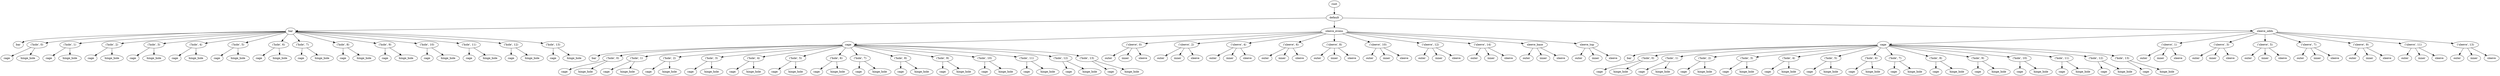 digraph default {
    root_1 [label="root"];
    default_2 [label="default"];
    bar_3 [label="bar"];
    bar_4 [label="bar"];
    hole_5 [label="\('hole',\ 0\)"];
    cage_6 [label="cage"];
    hinge_hole_7 [label="hinge_hole"];
    hole_8 [label="\('hole',\ 1\)"];
    cage_9 [label="cage"];
    hinge_hole_10 [label="hinge_hole"];
    hole_11 [label="\('hole',\ 2\)"];
    cage_12 [label="cage"];
    hinge_hole_13 [label="hinge_hole"];
    hole_14 [label="\('hole',\ 3\)"];
    cage_15 [label="cage"];
    hinge_hole_16 [label="hinge_hole"];
    hole_17 [label="\('hole',\ 4\)"];
    cage_18 [label="cage"];
    hinge_hole_19 [label="hinge_hole"];
    hole_20 [label="\('hole',\ 5\)"];
    cage_21 [label="cage"];
    hinge_hole_22 [label="hinge_hole"];
    hole_23 [label="\('hole',\ 6\)"];
    cage_24 [label="cage"];
    hinge_hole_25 [label="hinge_hole"];
    hole_26 [label="\('hole',\ 7\)"];
    cage_27 [label="cage"];
    hinge_hole_28 [label="hinge_hole"];
    hole_29 [label="\('hole',\ 8\)"];
    cage_30 [label="cage"];
    hinge_hole_31 [label="hinge_hole"];
    hole_32 [label="\('hole',\ 9\)"];
    cage_33 [label="cage"];
    hinge_hole_34 [label="hinge_hole"];
    hole_35 [label="\('hole',\ 10\)"];
    cage_36 [label="cage"];
    hinge_hole_37 [label="hinge_hole"];
    hole_38 [label="\('hole',\ 11\)"];
    cage_39 [label="cage"];
    hinge_hole_40 [label="hinge_hole"];
    hole_41 [label="\('hole',\ 12\)"];
    cage_42 [label="cage"];
    hinge_hole_43 [label="hinge_hole"];
    hole_44 [label="\('hole',\ 13\)"];
    cage_45 [label="cage"];
    hinge_hole_46 [label="hinge_hole"];
    sleeve_evens_47 [label="sleeve_evens"];
    cage_48 [label="cage"];
    bar_49 [label="bar"];
    hole_50 [label="\('hole',\ 0\)"];
    cage_51 [label="cage"];
    hinge_hole_52 [label="hinge_hole"];
    hole_53 [label="\('hole',\ 1\)"];
    cage_54 [label="cage"];
    hinge_hole_55 [label="hinge_hole"];
    hole_56 [label="\('hole',\ 2\)"];
    cage_57 [label="cage"];
    hinge_hole_58 [label="hinge_hole"];
    hole_59 [label="\('hole',\ 3\)"];
    cage_60 [label="cage"];
    hinge_hole_61 [label="hinge_hole"];
    hole_62 [label="\('hole',\ 4\)"];
    cage_63 [label="cage"];
    hinge_hole_64 [label="hinge_hole"];
    hole_65 [label="\('hole',\ 5\)"];
    cage_66 [label="cage"];
    hinge_hole_67 [label="hinge_hole"];
    hole_68 [label="\('hole',\ 6\)"];
    cage_69 [label="cage"];
    hinge_hole_70 [label="hinge_hole"];
    hole_71 [label="\('hole',\ 7\)"];
    cage_72 [label="cage"];
    hinge_hole_73 [label="hinge_hole"];
    hole_74 [label="\('hole',\ 8\)"];
    cage_75 [label="cage"];
    hinge_hole_76 [label="hinge_hole"];
    hole_77 [label="\('hole',\ 9\)"];
    cage_78 [label="cage"];
    hinge_hole_79 [label="hinge_hole"];
    hole_80 [label="\('hole',\ 10\)"];
    cage_81 [label="cage"];
    hinge_hole_82 [label="hinge_hole"];
    hole_83 [label="\('hole',\ 11\)"];
    cage_84 [label="cage"];
    hinge_hole_85 [label="hinge_hole"];
    hole_86 [label="\('hole',\ 12\)"];
    cage_87 [label="cage"];
    hinge_hole_88 [label="hinge_hole"];
    hole_89 [label="\('hole',\ 13\)"];
    cage_90 [label="cage"];
    hinge_hole_91 [label="hinge_hole"];
    sleeve_92 [label="\('sleeve',\ 0\)"];
    outer_93 [label="outer"];
    inner_94 [label="inner"];
    sleeve_95 [label="sleeve"];
    sleeve_96 [label="\('sleeve',\ 2\)"];
    outer_97 [label="outer"];
    inner_98 [label="inner"];
    sleeve_99 [label="sleeve"];
    sleeve_100 [label="\('sleeve',\ 4\)"];
    outer_101 [label="outer"];
    inner_102 [label="inner"];
    sleeve_103 [label="sleeve"];
    sleeve_104 [label="\('sleeve',\ 6\)"];
    outer_105 [label="outer"];
    inner_106 [label="inner"];
    sleeve_107 [label="sleeve"];
    sleeve_108 [label="\('sleeve',\ 8\)"];
    outer_109 [label="outer"];
    inner_110 [label="inner"];
    sleeve_111 [label="sleeve"];
    sleeve_112 [label="\('sleeve',\ 10\)"];
    outer_113 [label="outer"];
    inner_114 [label="inner"];
    sleeve_115 [label="sleeve"];
    sleeve_116 [label="\('sleeve',\ 12\)"];
    outer_117 [label="outer"];
    inner_118 [label="inner"];
    sleeve_119 [label="sleeve"];
    sleeve_120 [label="\('sleeve',\ 14\)"];
    outer_121 [label="outer"];
    inner_122 [label="inner"];
    sleeve_123 [label="sleeve"];
    sleeve_base_124 [label="sleeve_base"];
    outer_125 [label="outer"];
    inner_126 [label="inner"];
    sleeve_127 [label="sleeve"];
    sleeve_top_128 [label="sleeve_top"];
    outer_129 [label="outer"];
    inner_130 [label="inner"];
    sleeve_131 [label="sleeve"];
    sleeve_odds_132 [label="sleeve_odds"];
    cage_133 [label="cage"];
    bar_134 [label="bar"];
    hole_135 [label="\('hole',\ 0\)"];
    cage_136 [label="cage"];
    hinge_hole_137 [label="hinge_hole"];
    hole_138 [label="\('hole',\ 1\)"];
    cage_139 [label="cage"];
    hinge_hole_140 [label="hinge_hole"];
    hole_141 [label="\('hole',\ 2\)"];
    cage_142 [label="cage"];
    hinge_hole_143 [label="hinge_hole"];
    hole_144 [label="\('hole',\ 3\)"];
    cage_145 [label="cage"];
    hinge_hole_146 [label="hinge_hole"];
    hole_147 [label="\('hole',\ 4\)"];
    cage_148 [label="cage"];
    hinge_hole_149 [label="hinge_hole"];
    hole_150 [label="\('hole',\ 5\)"];
    cage_151 [label="cage"];
    hinge_hole_152 [label="hinge_hole"];
    hole_153 [label="\('hole',\ 6\)"];
    cage_154 [label="cage"];
    hinge_hole_155 [label="hinge_hole"];
    hole_156 [label="\('hole',\ 7\)"];
    cage_157 [label="cage"];
    hinge_hole_158 [label="hinge_hole"];
    hole_159 [label="\('hole',\ 8\)"];
    cage_160 [label="cage"];
    hinge_hole_161 [label="hinge_hole"];
    hole_162 [label="\('hole',\ 9\)"];
    cage_163 [label="cage"];
    hinge_hole_164 [label="hinge_hole"];
    hole_165 [label="\('hole',\ 10\)"];
    cage_166 [label="cage"];
    hinge_hole_167 [label="hinge_hole"];
    hole_168 [label="\('hole',\ 11\)"];
    cage_169 [label="cage"];
    hinge_hole_170 [label="hinge_hole"];
    hole_171 [label="\('hole',\ 12\)"];
    cage_172 [label="cage"];
    hinge_hole_173 [label="hinge_hole"];
    hole_174 [label="\('hole',\ 13\)"];
    cage_175 [label="cage"];
    hinge_hole_176 [label="hinge_hole"];
    sleeve_177 [label="\('sleeve',\ 1\)"];
    outer_178 [label="outer"];
    inner_179 [label="inner"];
    sleeve_180 [label="sleeve"];
    sleeve_181 [label="\('sleeve',\ 3\)"];
    outer_182 [label="outer"];
    inner_183 [label="inner"];
    sleeve_184 [label="sleeve"];
    sleeve_185 [label="\('sleeve',\ 5\)"];
    outer_186 [label="outer"];
    inner_187 [label="inner"];
    sleeve_188 [label="sleeve"];
    sleeve_189 [label="\('sleeve',\ 7\)"];
    outer_190 [label="outer"];
    inner_191 [label="inner"];
    sleeve_192 [label="sleeve"];
    sleeve_193 [label="\('sleeve',\ 9\)"];
    outer_194 [label="outer"];
    inner_195 [label="inner"];
    sleeve_196 [label="sleeve"];
    sleeve_197 [label="\('sleeve',\ 11\)"];
    outer_198 [label="outer"];
    inner_199 [label="inner"];
    sleeve_200 [label="sleeve"];
    sleeve_201 [label="\('sleeve',\ 13\)"];
    outer_202 [label="outer"];
    inner_203 [label="inner"];
    sleeve_204 [label="sleeve"];
    root_1 -> default_2;
    default_2 -> bar_3;
    bar_3 -> bar_4;
    bar_3 -> hole_5;
    hole_5 -> cage_6;
    hole_5 -> hinge_hole_7;
    bar_3 -> hole_8;
    hole_8 -> cage_9;
    hole_8 -> hinge_hole_10;
    bar_3 -> hole_11;
    hole_11 -> cage_12;
    hole_11 -> hinge_hole_13;
    bar_3 -> hole_14;
    hole_14 -> cage_15;
    hole_14 -> hinge_hole_16;
    bar_3 -> hole_17;
    hole_17 -> cage_18;
    hole_17 -> hinge_hole_19;
    bar_3 -> hole_20;
    hole_20 -> cage_21;
    hole_20 -> hinge_hole_22;
    bar_3 -> hole_23;
    hole_23 -> cage_24;
    hole_23 -> hinge_hole_25;
    bar_3 -> hole_26;
    hole_26 -> cage_27;
    hole_26 -> hinge_hole_28;
    bar_3 -> hole_29;
    hole_29 -> cage_30;
    hole_29 -> hinge_hole_31;
    bar_3 -> hole_32;
    hole_32 -> cage_33;
    hole_32 -> hinge_hole_34;
    bar_3 -> hole_35;
    hole_35 -> cage_36;
    hole_35 -> hinge_hole_37;
    bar_3 -> hole_38;
    hole_38 -> cage_39;
    hole_38 -> hinge_hole_40;
    bar_3 -> hole_41;
    hole_41 -> cage_42;
    hole_41 -> hinge_hole_43;
    bar_3 -> hole_44;
    hole_44 -> cage_45;
    hole_44 -> hinge_hole_46;
    default_2 -> sleeve_evens_47;
    sleeve_evens_47 -> cage_48;
    cage_48 -> bar_49;
    cage_48 -> hole_50;
    hole_50 -> cage_51;
    hole_50 -> hinge_hole_52;
    cage_48 -> hole_53;
    hole_53 -> cage_54;
    hole_53 -> hinge_hole_55;
    cage_48 -> hole_56;
    hole_56 -> cage_57;
    hole_56 -> hinge_hole_58;
    cage_48 -> hole_59;
    hole_59 -> cage_60;
    hole_59 -> hinge_hole_61;
    cage_48 -> hole_62;
    hole_62 -> cage_63;
    hole_62 -> hinge_hole_64;
    cage_48 -> hole_65;
    hole_65 -> cage_66;
    hole_65 -> hinge_hole_67;
    cage_48 -> hole_68;
    hole_68 -> cage_69;
    hole_68 -> hinge_hole_70;
    cage_48 -> hole_71;
    hole_71 -> cage_72;
    hole_71 -> hinge_hole_73;
    cage_48 -> hole_74;
    hole_74 -> cage_75;
    hole_74 -> hinge_hole_76;
    cage_48 -> hole_77;
    hole_77 -> cage_78;
    hole_77 -> hinge_hole_79;
    cage_48 -> hole_80;
    hole_80 -> cage_81;
    hole_80 -> hinge_hole_82;
    cage_48 -> hole_83;
    hole_83 -> cage_84;
    hole_83 -> hinge_hole_85;
    cage_48 -> hole_86;
    hole_86 -> cage_87;
    hole_86 -> hinge_hole_88;
    cage_48 -> hole_89;
    hole_89 -> cage_90;
    hole_89 -> hinge_hole_91;
    sleeve_evens_47 -> sleeve_92;
    sleeve_92 -> outer_93;
    sleeve_92 -> inner_94;
    sleeve_92 -> sleeve_95;
    sleeve_evens_47 -> sleeve_96;
    sleeve_96 -> outer_97;
    sleeve_96 -> inner_98;
    sleeve_96 -> sleeve_99;
    sleeve_evens_47 -> sleeve_100;
    sleeve_100 -> outer_101;
    sleeve_100 -> inner_102;
    sleeve_100 -> sleeve_103;
    sleeve_evens_47 -> sleeve_104;
    sleeve_104 -> outer_105;
    sleeve_104 -> inner_106;
    sleeve_104 -> sleeve_107;
    sleeve_evens_47 -> sleeve_108;
    sleeve_108 -> outer_109;
    sleeve_108 -> inner_110;
    sleeve_108 -> sleeve_111;
    sleeve_evens_47 -> sleeve_112;
    sleeve_112 -> outer_113;
    sleeve_112 -> inner_114;
    sleeve_112 -> sleeve_115;
    sleeve_evens_47 -> sleeve_116;
    sleeve_116 -> outer_117;
    sleeve_116 -> inner_118;
    sleeve_116 -> sleeve_119;
    sleeve_evens_47 -> sleeve_120;
    sleeve_120 -> outer_121;
    sleeve_120 -> inner_122;
    sleeve_120 -> sleeve_123;
    sleeve_evens_47 -> sleeve_base_124;
    sleeve_base_124 -> outer_125;
    sleeve_base_124 -> inner_126;
    sleeve_base_124 -> sleeve_127;
    sleeve_evens_47 -> sleeve_top_128;
    sleeve_top_128 -> outer_129;
    sleeve_top_128 -> inner_130;
    sleeve_top_128 -> sleeve_131;
    default_2 -> sleeve_odds_132;
    sleeve_odds_132 -> cage_133;
    cage_133 -> bar_134;
    cage_133 -> hole_135;
    hole_135 -> cage_136;
    hole_135 -> hinge_hole_137;
    cage_133 -> hole_138;
    hole_138 -> cage_139;
    hole_138 -> hinge_hole_140;
    cage_133 -> hole_141;
    hole_141 -> cage_142;
    hole_141 -> hinge_hole_143;
    cage_133 -> hole_144;
    hole_144 -> cage_145;
    hole_144 -> hinge_hole_146;
    cage_133 -> hole_147;
    hole_147 -> cage_148;
    hole_147 -> hinge_hole_149;
    cage_133 -> hole_150;
    hole_150 -> cage_151;
    hole_150 -> hinge_hole_152;
    cage_133 -> hole_153;
    hole_153 -> cage_154;
    hole_153 -> hinge_hole_155;
    cage_133 -> hole_156;
    hole_156 -> cage_157;
    hole_156 -> hinge_hole_158;
    cage_133 -> hole_159;
    hole_159 -> cage_160;
    hole_159 -> hinge_hole_161;
    cage_133 -> hole_162;
    hole_162 -> cage_163;
    hole_162 -> hinge_hole_164;
    cage_133 -> hole_165;
    hole_165 -> cage_166;
    hole_165 -> hinge_hole_167;
    cage_133 -> hole_168;
    hole_168 -> cage_169;
    hole_168 -> hinge_hole_170;
    cage_133 -> hole_171;
    hole_171 -> cage_172;
    hole_171 -> hinge_hole_173;
    cage_133 -> hole_174;
    hole_174 -> cage_175;
    hole_174 -> hinge_hole_176;
    sleeve_odds_132 -> sleeve_177;
    sleeve_177 -> outer_178;
    sleeve_177 -> inner_179;
    sleeve_177 -> sleeve_180;
    sleeve_odds_132 -> sleeve_181;
    sleeve_181 -> outer_182;
    sleeve_181 -> inner_183;
    sleeve_181 -> sleeve_184;
    sleeve_odds_132 -> sleeve_185;
    sleeve_185 -> outer_186;
    sleeve_185 -> inner_187;
    sleeve_185 -> sleeve_188;
    sleeve_odds_132 -> sleeve_189;
    sleeve_189 -> outer_190;
    sleeve_189 -> inner_191;
    sleeve_189 -> sleeve_192;
    sleeve_odds_132 -> sleeve_193;
    sleeve_193 -> outer_194;
    sleeve_193 -> inner_195;
    sleeve_193 -> sleeve_196;
    sleeve_odds_132 -> sleeve_197;
    sleeve_197 -> outer_198;
    sleeve_197 -> inner_199;
    sleeve_197 -> sleeve_200;
    sleeve_odds_132 -> sleeve_201;
    sleeve_201 -> outer_202;
    sleeve_201 -> inner_203;
    sleeve_201 -> sleeve_204;
}
